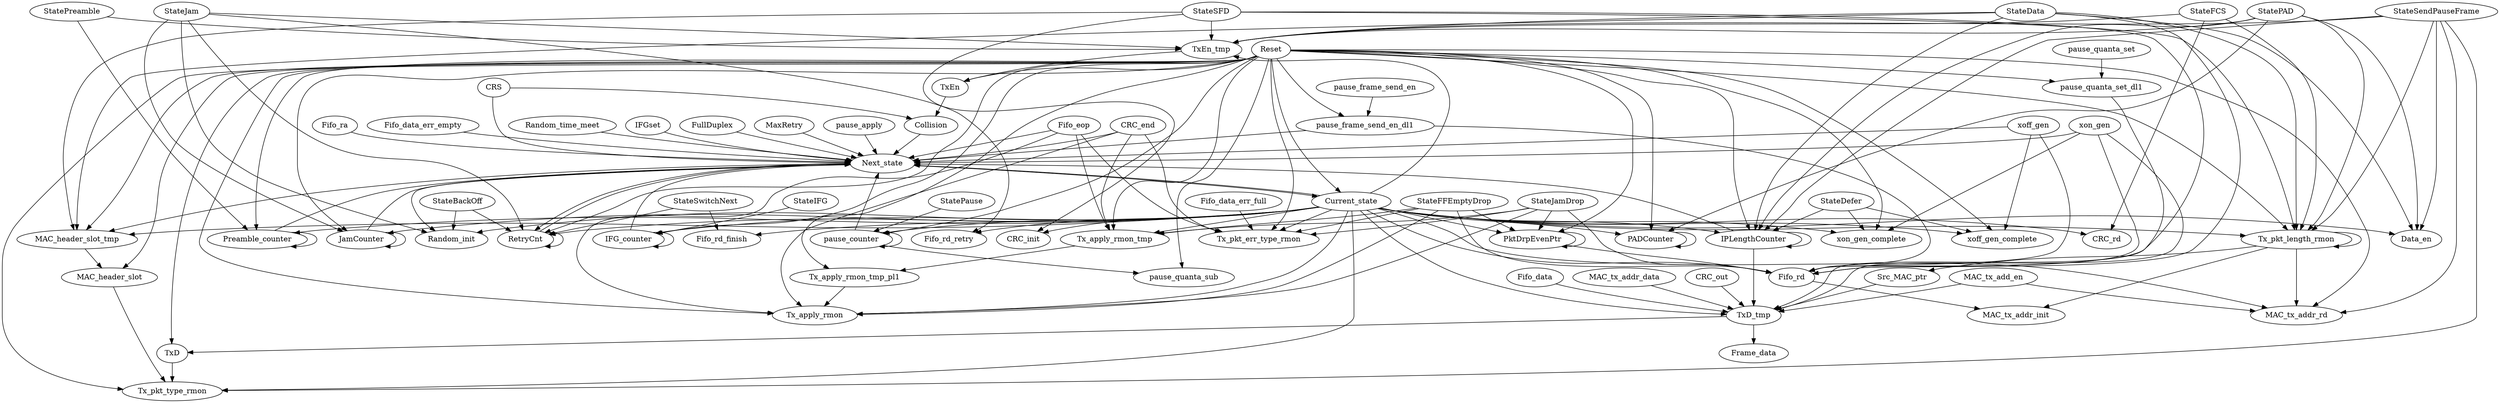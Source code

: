 digraph "" {
	StateSFD -> Fifo_rd	 [weight=2.0];
	StateSFD -> TxEn_tmp	 [weight=2.0];
	StateSFD -> Tx_pkt_length_rmon	 [weight=2.0];
	StateSFD -> MAC_header_slot_tmp	 [weight=2.0];
	StateSFD -> CRC_init	 [weight=2.0];
	CRS -> Collision	 [weight=1.0];
	CRS -> Next_state	 [weight=13.0];
	Random_time_meet -> Next_state	 [weight=2.0];
	StateFCS -> CRC_rd	 [weight=2.0];
	StateFCS -> TxEn_tmp	 [weight=2.0];
	StateFCS -> Tx_pkt_length_rmon	 [weight=1.0];
	StateJam -> JamCounter	 [weight=3.0];
	StateJam -> RetryCnt	 [weight=1.0];
	StateJam -> TxEn_tmp	 [weight=2.0];
	StateJam -> Fifo_rd_retry	 [weight=2.0];
	StateJam -> Random_init	 [weight=2.0];
	StateFFEmptyDrop -> Fifo_rd	 [weight=2.0];
	StateFFEmptyDrop -> PktDrpEvenPtr	 [weight=1.0];
	StateFFEmptyDrop -> Tx_apply_rmon_tmp	 [weight=2.0];
	StateFFEmptyDrop -> Tx_apply_rmon	 [weight=2.0];
	StateFFEmptyDrop -> Tx_pkt_err_type_rmon	 [weight=3.0];
	Current_state -> xon_gen_complete	 [weight=2.0];
	Current_state -> xoff_gen_complete	 [weight=2.0];
	Current_state -> Fifo_rd	 [weight=8.0];
	Current_state -> JamCounter	 [weight=3.0];
	Current_state -> TxD_tmp	 [weight=22.0];
	Current_state -> MAC_tx_addr_rd	 [weight=2.0];
	Current_state -> RetryCnt	 [weight=3.0];
	Current_state -> PktDrpEvenPtr	 [weight=2.0];
	Current_state -> CRC_rd	 [weight=2.0];
	Current_state -> TxEn_tmp	 [weight=14.0];
	Current_state -> Tx_pkt_type_rmon	 [weight=2.0];
	Current_state -> Fifo_rd_retry	 [weight=2.0];
	Current_state -> Tx_pkt_length_rmon	 [weight=6.0];
	Current_state -> Preamble_counter	 [weight=2.0];
	Current_state -> pause_counter	 [weight=2.0];
	Current_state -> Tx_apply_rmon_tmp	 [weight=4.0];
	Current_state -> Random_init	 [weight=2.0];
	Current_state -> Tx_apply_rmon	 [weight=4.0];
	Current_state -> IPLengthCounter	 [weight=5.0];
	Current_state -> PADCounter	 [weight=2.0];
	Current_state -> Tx_pkt_err_type_rmon	 [weight=7.0];
	Current_state -> MAC_header_slot_tmp	 [weight=2.0];
	Current_state -> Data_en	 [weight=6.0];
	Current_state -> IFG_counter	 [weight=2.0];
	Current_state -> CRC_init	 [weight=2.0];
	Current_state -> Fifo_rd_finish	 [weight=2.0];
	Current_state -> Next_state	 [weight=53.0];
	xon_gen -> xon_gen_complete	 [weight=2.0];
	xon_gen -> Fifo_rd	 [weight=2.0];
	xon_gen -> TxD_tmp	 [weight=2.0];
	xon_gen -> Next_state	 [weight=4.0];
	Fifo_rd -> MAC_tx_addr_init	 [weight=2.0];
	xoff_gen -> xoff_gen_complete	 [weight=2.0];
	xoff_gen -> Fifo_rd	 [weight=2.0];
	xoff_gen -> Next_state	 [weight=4.0];
	StatePause -> pause_counter	 [weight=2.0];
	JamCounter -> JamCounter	 [weight=1.0];
	JamCounter -> Next_state	 [weight=3.0];
	Tx_apply_rmon_tmp_pl1 -> Tx_apply_rmon	 [weight=1.0];
	TxD_tmp -> Frame_data	 [weight=1.0];
	TxD_tmp -> TxD	 [weight=1.0];
	StateData -> Fifo_rd	 [weight=2.0];
	StateData -> TxEn_tmp	 [weight=2.0];
	StateData -> Tx_pkt_length_rmon	 [weight=1.0];
	StateData -> IPLengthCounter	 [weight=1.0];
	StateData -> MAC_header_slot_tmp	 [weight=2.0];
	StateData -> Data_en	 [weight=2.0];
	MAC_tx_add_en -> TxD_tmp	 [weight=16.0];
	MAC_tx_add_en -> MAC_tx_addr_rd	 [weight=2.0];
	pause_frame_send_en -> pause_frame_send_en_dl1	 [weight=1.0];
	pause_quanta_set_dl1 -> TxD_tmp	 [weight=2.0];
	TxEn -> Collision	 [weight=1.0];
	StateBackOff -> RetryCnt	 [weight=1.0];
	StateBackOff -> Random_init	 [weight=2.0];
	RetryCnt -> RetryCnt	 [weight=1.0];
	RetryCnt -> Next_state	 [weight=5.0];
	PktDrpEvenPtr -> Fifo_rd	 [weight=4.0];
	PktDrpEvenPtr -> PktDrpEvenPtr	 [weight=1.0];
	pause_quanta_set -> pause_quanta_set_dl1	 [weight=1.0];
	StatePreamble -> TxEn_tmp	 [weight=2.0];
	StatePreamble -> Preamble_counter	 [weight=2.0];
	StatePAD -> TxEn_tmp	 [weight=2.0];
	StatePAD -> Tx_pkt_length_rmon	 [weight=1.0];
	StatePAD -> IPLengthCounter	 [weight=1.0];
	StatePAD -> PADCounter	 [weight=2.0];
	StatePAD -> Data_en	 [weight=2.0];
	StateSwitchNext -> RetryCnt	 [weight=2.0];
	StateSwitchNext -> Fifo_rd_finish	 [weight=2.0];
	TxEn_tmp -> TxEn	 [weight=1.0];
	StateSendPauseFrame -> MAC_tx_addr_rd	 [weight=2.0];
	StateSendPauseFrame -> TxEn_tmp	 [weight=2.0];
	StateSendPauseFrame -> Tx_pkt_type_rmon	 [weight=2.0];
	StateSendPauseFrame -> Tx_pkt_length_rmon	 [weight=1.0];
	StateSendPauseFrame -> IPLengthCounter	 [weight=1.0];
	StateSendPauseFrame -> Data_en	 [weight=2.0];
	Reset -> xon_gen_complete	 [weight=3.0];
	Reset -> xoff_gen_complete	 [weight=3.0];
	Reset -> Current_state	 [weight=2.0];
	Reset -> JamCounter	 [weight=3.0];
	Reset -> Tx_apply_rmon_tmp_pl1	 [weight=2.0];
	Reset -> pause_quanta_set_dl1	 [weight=2.0];
	Reset -> TxEn	 [weight=2.0];
	Reset -> MAC_tx_addr_rd	 [weight=3.0];
	Reset -> RetryCnt	 [weight=3.0];
	Reset -> PktDrpEvenPtr	 [weight=2.0];
	Reset -> Tx_pkt_type_rmon	 [weight=3.0];
	Reset -> pause_frame_send_en_dl1	 [weight=2.0];
	Reset -> Tx_pkt_length_rmon	 [weight=3.0];
	Reset -> TxD	 [weight=2.0];
	Reset -> Preamble_counter	 [weight=3.0];
	Reset -> pause_counter	 [weight=3.0];
	Reset -> Tx_apply_rmon_tmp	 [weight=3.0];
	Reset -> Tx_apply_rmon	 [weight=3.0];
	Reset -> IPLengthCounter	 [weight=3.0];
	Reset -> PADCounter	 [weight=3.0];
	Reset -> Tx_pkt_err_type_rmon	 [weight=5.0];
	Reset -> MAC_header_slot_tmp	 [weight=3.0];
	Reset -> IFG_counter	 [weight=3.0];
	Reset -> MAC_header_slot	 [weight=2.0];
	Reset -> pause_quanta_sub	 [weight=3.0];
	IFGset -> Next_state	 [weight=4.0];
	pause_frame_send_en_dl1 -> Fifo_rd	 [weight=2.0];
	pause_frame_send_en_dl1 -> Next_state	 [weight=4.0];
	Tx_pkt_length_rmon -> MAC_tx_addr_init	 [weight=2.0];
	Tx_pkt_length_rmon -> MAC_tx_addr_rd	 [weight=4.0];
	Tx_pkt_length_rmon -> Tx_pkt_length_rmon	 [weight=1.0];
	Tx_pkt_length_rmon -> Src_MAC_ptr	 [weight=4.0];
	TxD -> Tx_pkt_type_rmon	 [weight=1.0];
	Preamble_counter -> Preamble_counter	 [weight=1.0];
	Preamble_counter -> Next_state	 [weight=4.0];
	pause_counter -> pause_counter	 [weight=1.0];
	pause_counter -> pause_quanta_sub	 [weight=2.0];
	pause_counter -> Next_state	 [weight=2.0];
	Tx_apply_rmon_tmp -> Tx_apply_rmon_tmp_pl1	 [weight=1.0];
	Fifo_data -> TxD_tmp	 [weight=1.0];
	FullDuplex -> Next_state	 [weight=40.0];
	MaxRetry -> Next_state	 [weight=5.0];
	pause_apply -> Next_state	 [weight=3.0];
	StateJamDrop -> Fifo_rd	 [weight=2.0];
	StateJamDrop -> PktDrpEvenPtr	 [weight=1.0];
	StateJamDrop -> Tx_apply_rmon_tmp	 [weight=2.0];
	StateJamDrop -> Tx_apply_rmon	 [weight=2.0];
	StateJamDrop -> Tx_pkt_err_type_rmon	 [weight=4.0];
	Fifo_eop -> Tx_apply_rmon_tmp	 [weight=4.0];
	Fifo_eop -> Tx_apply_rmon	 [weight=4.0];
	Fifo_eop -> Tx_pkt_err_type_rmon	 [weight=9.0];
	Fifo_eop -> Next_state	 [weight=9.0];
	IPLengthCounter -> TxD_tmp	 [weight=13.0];
	IPLengthCounter -> IPLengthCounter	 [weight=2.0];
	IPLengthCounter -> Next_state	 [weight=7.0];
	PADCounter -> PADCounter	 [weight=1.0];
	MAC_tx_addr_data -> TxD_tmp	 [weight=2.0];
	CRC_out -> TxD_tmp	 [weight=1.0];
	Fifo_data_err_full -> Tx_pkt_err_type_rmon	 [weight=2.0];
	MAC_header_slot_tmp -> MAC_header_slot	 [weight=1.0];
	Src_MAC_ptr -> TxD_tmp	 [weight=16.0];
	Fifo_ra -> Next_state	 [weight=4.0];
	Collision -> Next_state	 [weight=19.0];
	IFG_counter -> IFG_counter	 [weight=1.0];
	IFG_counter -> Next_state	 [weight=4.0];
	StateDefer -> xon_gen_complete	 [weight=2.0];
	StateDefer -> xoff_gen_complete	 [weight=2.0];
	StateDefer -> IPLengthCounter	 [weight=2.0];
	MAC_header_slot -> Tx_pkt_type_rmon	 [weight=1.0];
	StateIFG -> IFG_counter	 [weight=2.0];
	CRC_end -> Tx_apply_rmon_tmp	 [weight=2.0];
	CRC_end -> Tx_apply_rmon	 [weight=2.0];
	CRC_end -> Tx_pkt_err_type_rmon	 [weight=1.0];
	CRC_end -> Next_state	 [weight=2.0];
	Fifo_data_err_empty -> Next_state	 [weight=4.0];
	Next_state -> Current_state	 [weight=1.0];
	Next_state -> RetryCnt	 [weight=1.0];
	Next_state -> Random_init	 [weight=2.0];
	Next_state -> MAC_header_slot_tmp	 [weight=2.0];
}
